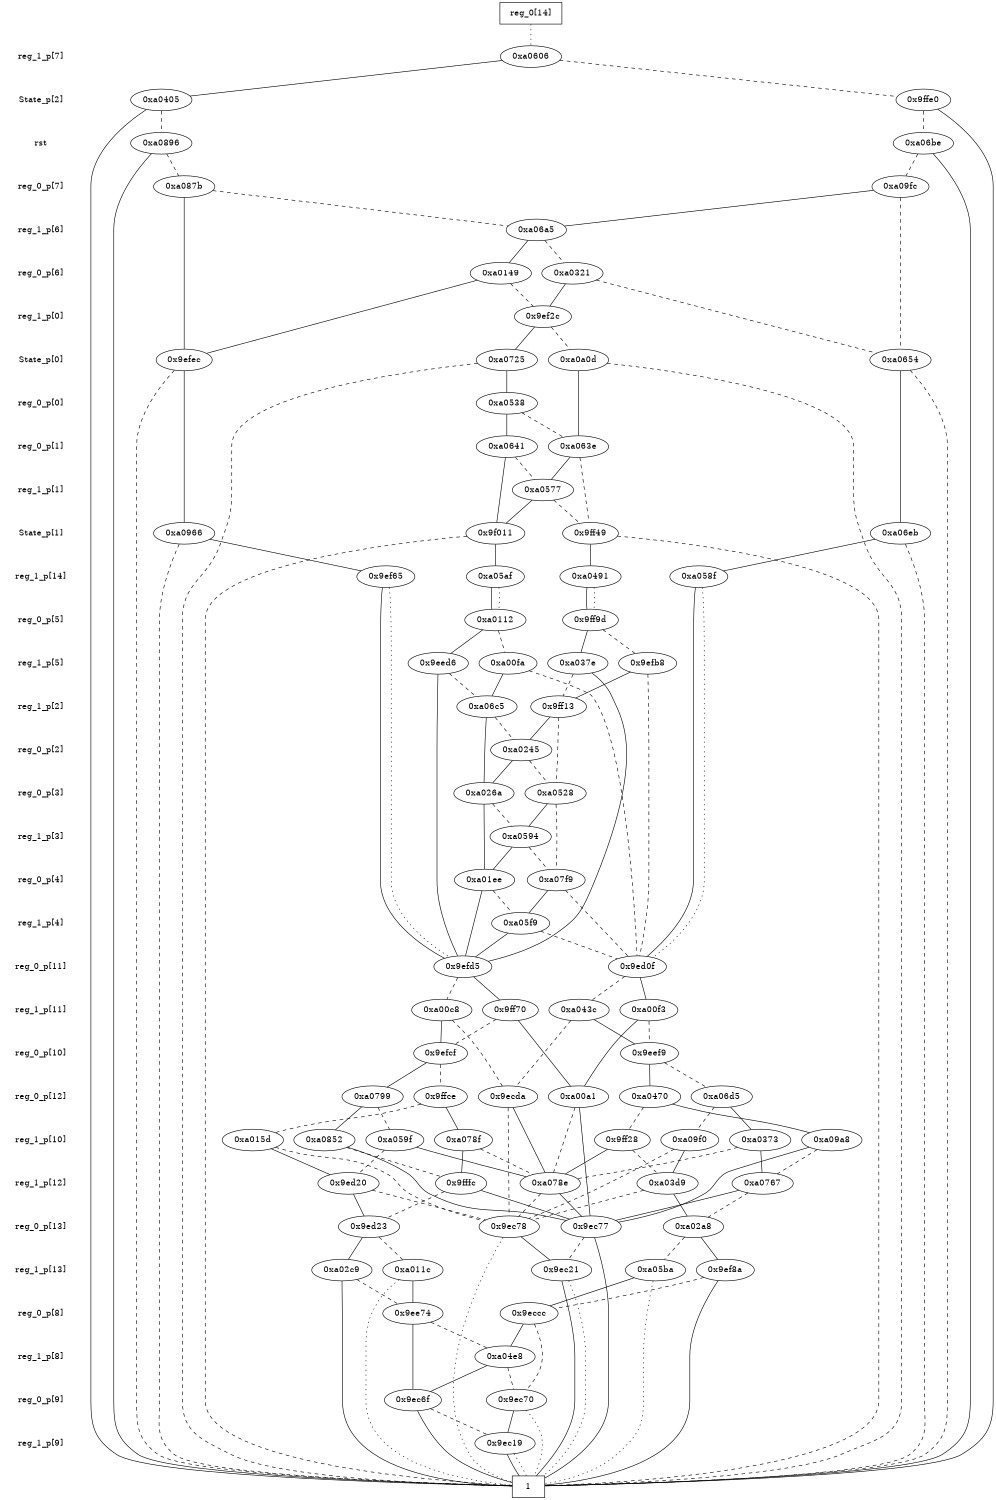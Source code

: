 digraph "DD" {
size = "7.5,10"
center = true;
edge [dir = none];
{ node [shape = plaintext];
  edge [style = invis];
  "CONST NODES" [style = invis];
" reg_1_p[7] " -> " State_p[2] " -> " rst " -> " reg_0_p[7] " -> " reg_1_p[6] " -> " reg_0_p[6] " -> " reg_1_p[0] " -> " State_p[0] " -> " reg_0_p[0] " -> " reg_0_p[1] " -> " reg_1_p[1] " -> " State_p[1] " -> " reg_1_p[14] " -> " reg_0_p[5] " -> " reg_1_p[5] " -> " reg_1_p[2] " -> " reg_0_p[2] " -> " reg_0_p[3] " -> " reg_1_p[3] " -> " reg_0_p[4] " -> " reg_1_p[4] " -> " reg_0_p[11] " -> " reg_1_p[11] " -> " reg_0_p[10] " -> " reg_0_p[12] " -> " reg_1_p[10] " -> " reg_1_p[12] " -> " reg_0_p[13] " -> " reg_1_p[13] " -> " reg_0_p[8] " -> " reg_1_p[8] " -> " reg_0_p[9] " -> " reg_1_p[9] " -> "CONST NODES"; 
}
{ rank = same; node [shape = box]; edge [style = invis];
"  reg_0[14]  "; }
{ rank = same; " reg_1_p[7] ";
"0xa0606";
}
{ rank = same; " State_p[2] ";
"0xa0405";
"0x9ffe0";
}
{ rank = same; " rst ";
"0xa0896";
"0xa06be";
}
{ rank = same; " reg_0_p[7] ";
"0xa087b";
"0xa09fc";
}
{ rank = same; " reg_1_p[6] ";
"0xa06a5";
}
{ rank = same; " reg_0_p[6] ";
"0xa0149";
"0xa0321";
}
{ rank = same; " reg_1_p[0] ";
"0x9ef2c";
}
{ rank = same; " State_p[0] ";
"0x9efec";
"0xa0654";
"0xa0a0d";
"0xa0725";
}
{ rank = same; " reg_0_p[0] ";
"0xa0538";
}
{ rank = same; " reg_0_p[1] ";
"0xa063e";
"0xa0641";
}
{ rank = same; " reg_1_p[1] ";
"0xa0577";
}
{ rank = same; " State_p[1] ";
"0xa0966";
"0xa06eb";
"0x9f011";
"0x9ff49";
}
{ rank = same; " reg_1_p[14] ";
"0xa0491";
"0xa05af";
"0x9ef65";
"0xa058f";
}
{ rank = same; " reg_0_p[5] ";
"0xa0112";
"0x9ff9d";
}
{ rank = same; " reg_1_p[5] ";
"0x9efb8";
"0xa037e";
"0x9eed6";
"0xa00fa";
}
{ rank = same; " reg_1_p[2] ";
"0x9ff13";
"0xa06c5";
}
{ rank = same; " reg_0_p[2] ";
"0xa0245";
}
{ rank = same; " reg_0_p[3] ";
"0xa0528";
"0xa026a";
}
{ rank = same; " reg_1_p[3] ";
"0xa0594";
}
{ rank = same; " reg_0_p[4] ";
"0xa01ee";
"0xa07f9";
}
{ rank = same; " reg_1_p[4] ";
"0xa05f9";
}
{ rank = same; " reg_0_p[11] ";
"0x9efd5";
"0x9ed0f";
}
{ rank = same; " reg_1_p[11] ";
"0xa043c";
"0x9ff70";
"0xa00c8";
"0xa00f3";
}
{ rank = same; " reg_0_p[10] ";
"0x9eef9";
"0x9efcf";
}
{ rank = same; " reg_0_p[12] ";
"0x9ffce";
"0xa00a1";
"0xa0470";
"0x9ecda";
"0xa06d5";
"0xa0799";
}
{ rank = same; " reg_1_p[10] ";
"0xa0373";
"0xa059f";
"0xa015d";
"0x9ff28";
"0xa0852";
"0xa09a8";
"0xa09f0";
"0xa078f";
}
{ rank = same; " reg_1_p[12] ";
"0xa078e";
"0xa0767";
"0x9ed20";
"0xa03d9";
"0x9fffc";
}
{ rank = same; " reg_0_p[13] ";
"0x9ec78";
"0x9ed23";
"0x9ec77";
"0xa02a8";
}
{ rank = same; " reg_1_p[13] ";
"0xa011c";
"0x9ef8a";
"0x9ec21";
"0xa05ba";
"0xa02c9";
}
{ rank = same; " reg_0_p[8] ";
"0x9eccc";
"0x9ee74";
}
{ rank = same; " reg_1_p[8] ";
"0xa04e8";
}
{ rank = same; " reg_0_p[9] ";
"0x9ec70";
"0x9ec6f";
}
{ rank = same; " reg_1_p[9] ";
"0x9ec19";
}
{ rank = same; "CONST NODES";
{ node [shape = box]; "0x9ec14";
}
}
"  reg_0[14]  " -> "0xa0606" [style = dotted];
"0xa0606" -> "0xa0405";
"0xa0606" -> "0x9ffe0" [style = dashed];
"0xa0405" -> "0x9ec14";
"0xa0405" -> "0xa0896" [style = dashed];
"0x9ffe0" -> "0x9ec14";
"0x9ffe0" -> "0xa06be" [style = dashed];
"0xa0896" -> "0x9ec14";
"0xa0896" -> "0xa087b" [style = dashed];
"0xa06be" -> "0x9ec14";
"0xa06be" -> "0xa09fc" [style = dashed];
"0xa087b" -> "0x9efec";
"0xa087b" -> "0xa06a5" [style = dashed];
"0xa09fc" -> "0xa06a5";
"0xa09fc" -> "0xa0654" [style = dashed];
"0xa06a5" -> "0xa0149";
"0xa06a5" -> "0xa0321" [style = dashed];
"0xa0149" -> "0x9efec";
"0xa0149" -> "0x9ef2c" [style = dashed];
"0xa0321" -> "0x9ef2c";
"0xa0321" -> "0xa0654" [style = dashed];
"0x9ef2c" -> "0xa0725";
"0x9ef2c" -> "0xa0a0d" [style = dashed];
"0x9efec" -> "0xa0966";
"0x9efec" -> "0x9ec14" [style = dashed];
"0xa0654" -> "0xa06eb";
"0xa0654" -> "0x9ec14" [style = dashed];
"0xa0a0d" -> "0xa063e";
"0xa0a0d" -> "0x9ec14" [style = dashed];
"0xa0725" -> "0xa0538";
"0xa0725" -> "0x9ec14" [style = dashed];
"0xa0538" -> "0xa0641";
"0xa0538" -> "0xa063e" [style = dashed];
"0xa063e" -> "0xa0577";
"0xa063e" -> "0x9ff49" [style = dashed];
"0xa0641" -> "0x9f011";
"0xa0641" -> "0xa0577" [style = dashed];
"0xa0577" -> "0x9f011";
"0xa0577" -> "0x9ff49" [style = dashed];
"0xa0966" -> "0x9ef65";
"0xa0966" -> "0x9ec14" [style = dashed];
"0xa06eb" -> "0xa058f";
"0xa06eb" -> "0x9ec14" [style = dashed];
"0x9f011" -> "0xa05af";
"0x9f011" -> "0x9ec14" [style = dashed];
"0x9ff49" -> "0xa0491";
"0x9ff49" -> "0x9ec14" [style = dashed];
"0xa0491" -> "0x9ff9d";
"0xa0491" -> "0x9ff9d" [style = dotted];
"0xa05af" -> "0xa0112";
"0xa05af" -> "0xa0112" [style = dotted];
"0x9ef65" -> "0x9efd5";
"0x9ef65" -> "0x9efd5" [style = dotted];
"0xa058f" -> "0x9ed0f";
"0xa058f" -> "0x9ed0f" [style = dotted];
"0xa0112" -> "0x9eed6";
"0xa0112" -> "0xa00fa" [style = dashed];
"0x9ff9d" -> "0xa037e";
"0x9ff9d" -> "0x9efb8" [style = dashed];
"0x9efb8" -> "0x9ff13";
"0x9efb8" -> "0x9ed0f" [style = dashed];
"0xa037e" -> "0x9efd5";
"0xa037e" -> "0x9ff13" [style = dashed];
"0x9eed6" -> "0x9efd5";
"0x9eed6" -> "0xa06c5" [style = dashed];
"0xa00fa" -> "0xa06c5";
"0xa00fa" -> "0x9ed0f" [style = dashed];
"0x9ff13" -> "0xa0245";
"0x9ff13" -> "0xa0528" [style = dashed];
"0xa06c5" -> "0xa026a";
"0xa06c5" -> "0xa0245" [style = dashed];
"0xa0245" -> "0xa026a";
"0xa0245" -> "0xa0528" [style = dashed];
"0xa0528" -> "0xa0594";
"0xa0528" -> "0xa07f9" [style = dashed];
"0xa026a" -> "0xa01ee";
"0xa026a" -> "0xa0594" [style = dashed];
"0xa0594" -> "0xa01ee";
"0xa0594" -> "0xa07f9" [style = dashed];
"0xa01ee" -> "0x9efd5";
"0xa01ee" -> "0xa05f9" [style = dashed];
"0xa07f9" -> "0xa05f9";
"0xa07f9" -> "0x9ed0f" [style = dashed];
"0xa05f9" -> "0x9efd5";
"0xa05f9" -> "0x9ed0f" [style = dashed];
"0x9efd5" -> "0x9ff70";
"0x9efd5" -> "0xa00c8" [style = dashed];
"0x9ed0f" -> "0xa00f3";
"0x9ed0f" -> "0xa043c" [style = dashed];
"0xa043c" -> "0x9eef9";
"0xa043c" -> "0x9ecda" [style = dashed];
"0x9ff70" -> "0xa00a1";
"0x9ff70" -> "0x9efcf" [style = dashed];
"0xa00c8" -> "0x9efcf";
"0xa00c8" -> "0x9ecda" [style = dashed];
"0xa00f3" -> "0xa00a1";
"0xa00f3" -> "0x9eef9" [style = dashed];
"0x9eef9" -> "0xa0470";
"0x9eef9" -> "0xa06d5" [style = dashed];
"0x9efcf" -> "0xa0799";
"0x9efcf" -> "0x9ffce" [style = dashed];
"0x9ffce" -> "0xa078f";
"0x9ffce" -> "0xa015d" [style = dashed];
"0xa00a1" -> "0x9ec77";
"0xa00a1" -> "0xa078e" [style = dashed];
"0xa0470" -> "0xa09a8";
"0xa0470" -> "0x9ff28" [style = dashed];
"0x9ecda" -> "0xa078e";
"0x9ecda" -> "0x9ec78" [style = dashed];
"0xa06d5" -> "0xa0373";
"0xa06d5" -> "0xa09f0" [style = dashed];
"0xa0799" -> "0xa0852";
"0xa0799" -> "0xa059f" [style = dashed];
"0xa0373" -> "0xa0767";
"0xa0373" -> "0xa078e" [style = dashed];
"0xa059f" -> "0xa078e";
"0xa059f" -> "0x9ed20" [style = dashed];
"0xa015d" -> "0x9ed20";
"0xa015d" -> "0x9ec78" [style = dashed];
"0x9ff28" -> "0xa078e";
"0x9ff28" -> "0xa03d9" [style = dashed];
"0xa0852" -> "0x9ec77";
"0xa0852" -> "0x9fffc" [style = dashed];
"0xa09a8" -> "0x9ec77";
"0xa09a8" -> "0xa0767" [style = dashed];
"0xa09f0" -> "0xa03d9";
"0xa09f0" -> "0x9ec78" [style = dashed];
"0xa078f" -> "0x9fffc";
"0xa078f" -> "0xa078e" [style = dashed];
"0xa078e" -> "0x9ec77";
"0xa078e" -> "0x9ec78" [style = dashed];
"0xa0767" -> "0x9ec77";
"0xa0767" -> "0xa02a8" [style = dashed];
"0x9ed20" -> "0x9ed23";
"0x9ed20" -> "0x9ec78" [style = dashed];
"0xa03d9" -> "0xa02a8";
"0xa03d9" -> "0x9ec78" [style = dashed];
"0x9fffc" -> "0x9ec77";
"0x9fffc" -> "0x9ed23" [style = dashed];
"0x9ec78" -> "0x9ec21";
"0x9ec78" -> "0x9ec14" [style = dotted];
"0x9ed23" -> "0xa02c9";
"0x9ed23" -> "0xa011c" [style = dashed];
"0x9ec77" -> "0x9ec14";
"0x9ec77" -> "0x9ec21" [style = dashed];
"0xa02a8" -> "0x9ef8a";
"0xa02a8" -> "0xa05ba" [style = dashed];
"0xa011c" -> "0x9ee74";
"0xa011c" -> "0x9ec14" [style = dotted];
"0x9ef8a" -> "0x9ec14";
"0x9ef8a" -> "0x9eccc" [style = dashed];
"0x9ec21" -> "0x9ec14";
"0x9ec21" -> "0x9ec14" [style = dotted];
"0xa05ba" -> "0x9eccc";
"0xa05ba" -> "0x9ec14" [style = dotted];
"0xa02c9" -> "0x9ec14";
"0xa02c9" -> "0x9ee74" [style = dashed];
"0x9eccc" -> "0xa04e8";
"0x9eccc" -> "0x9ec70" [style = dashed];
"0x9ee74" -> "0x9ec6f";
"0x9ee74" -> "0xa04e8" [style = dashed];
"0xa04e8" -> "0x9ec6f";
"0xa04e8" -> "0x9ec70" [style = dashed];
"0x9ec70" -> "0x9ec19";
"0x9ec70" -> "0x9ec14" [style = dotted];
"0x9ec6f" -> "0x9ec14";
"0x9ec6f" -> "0x9ec19" [style = dashed];
"0x9ec19" -> "0x9ec14";
"0x9ec19" -> "0x9ec14" [style = dotted];
"0x9ec14" [label = "1"];
}
